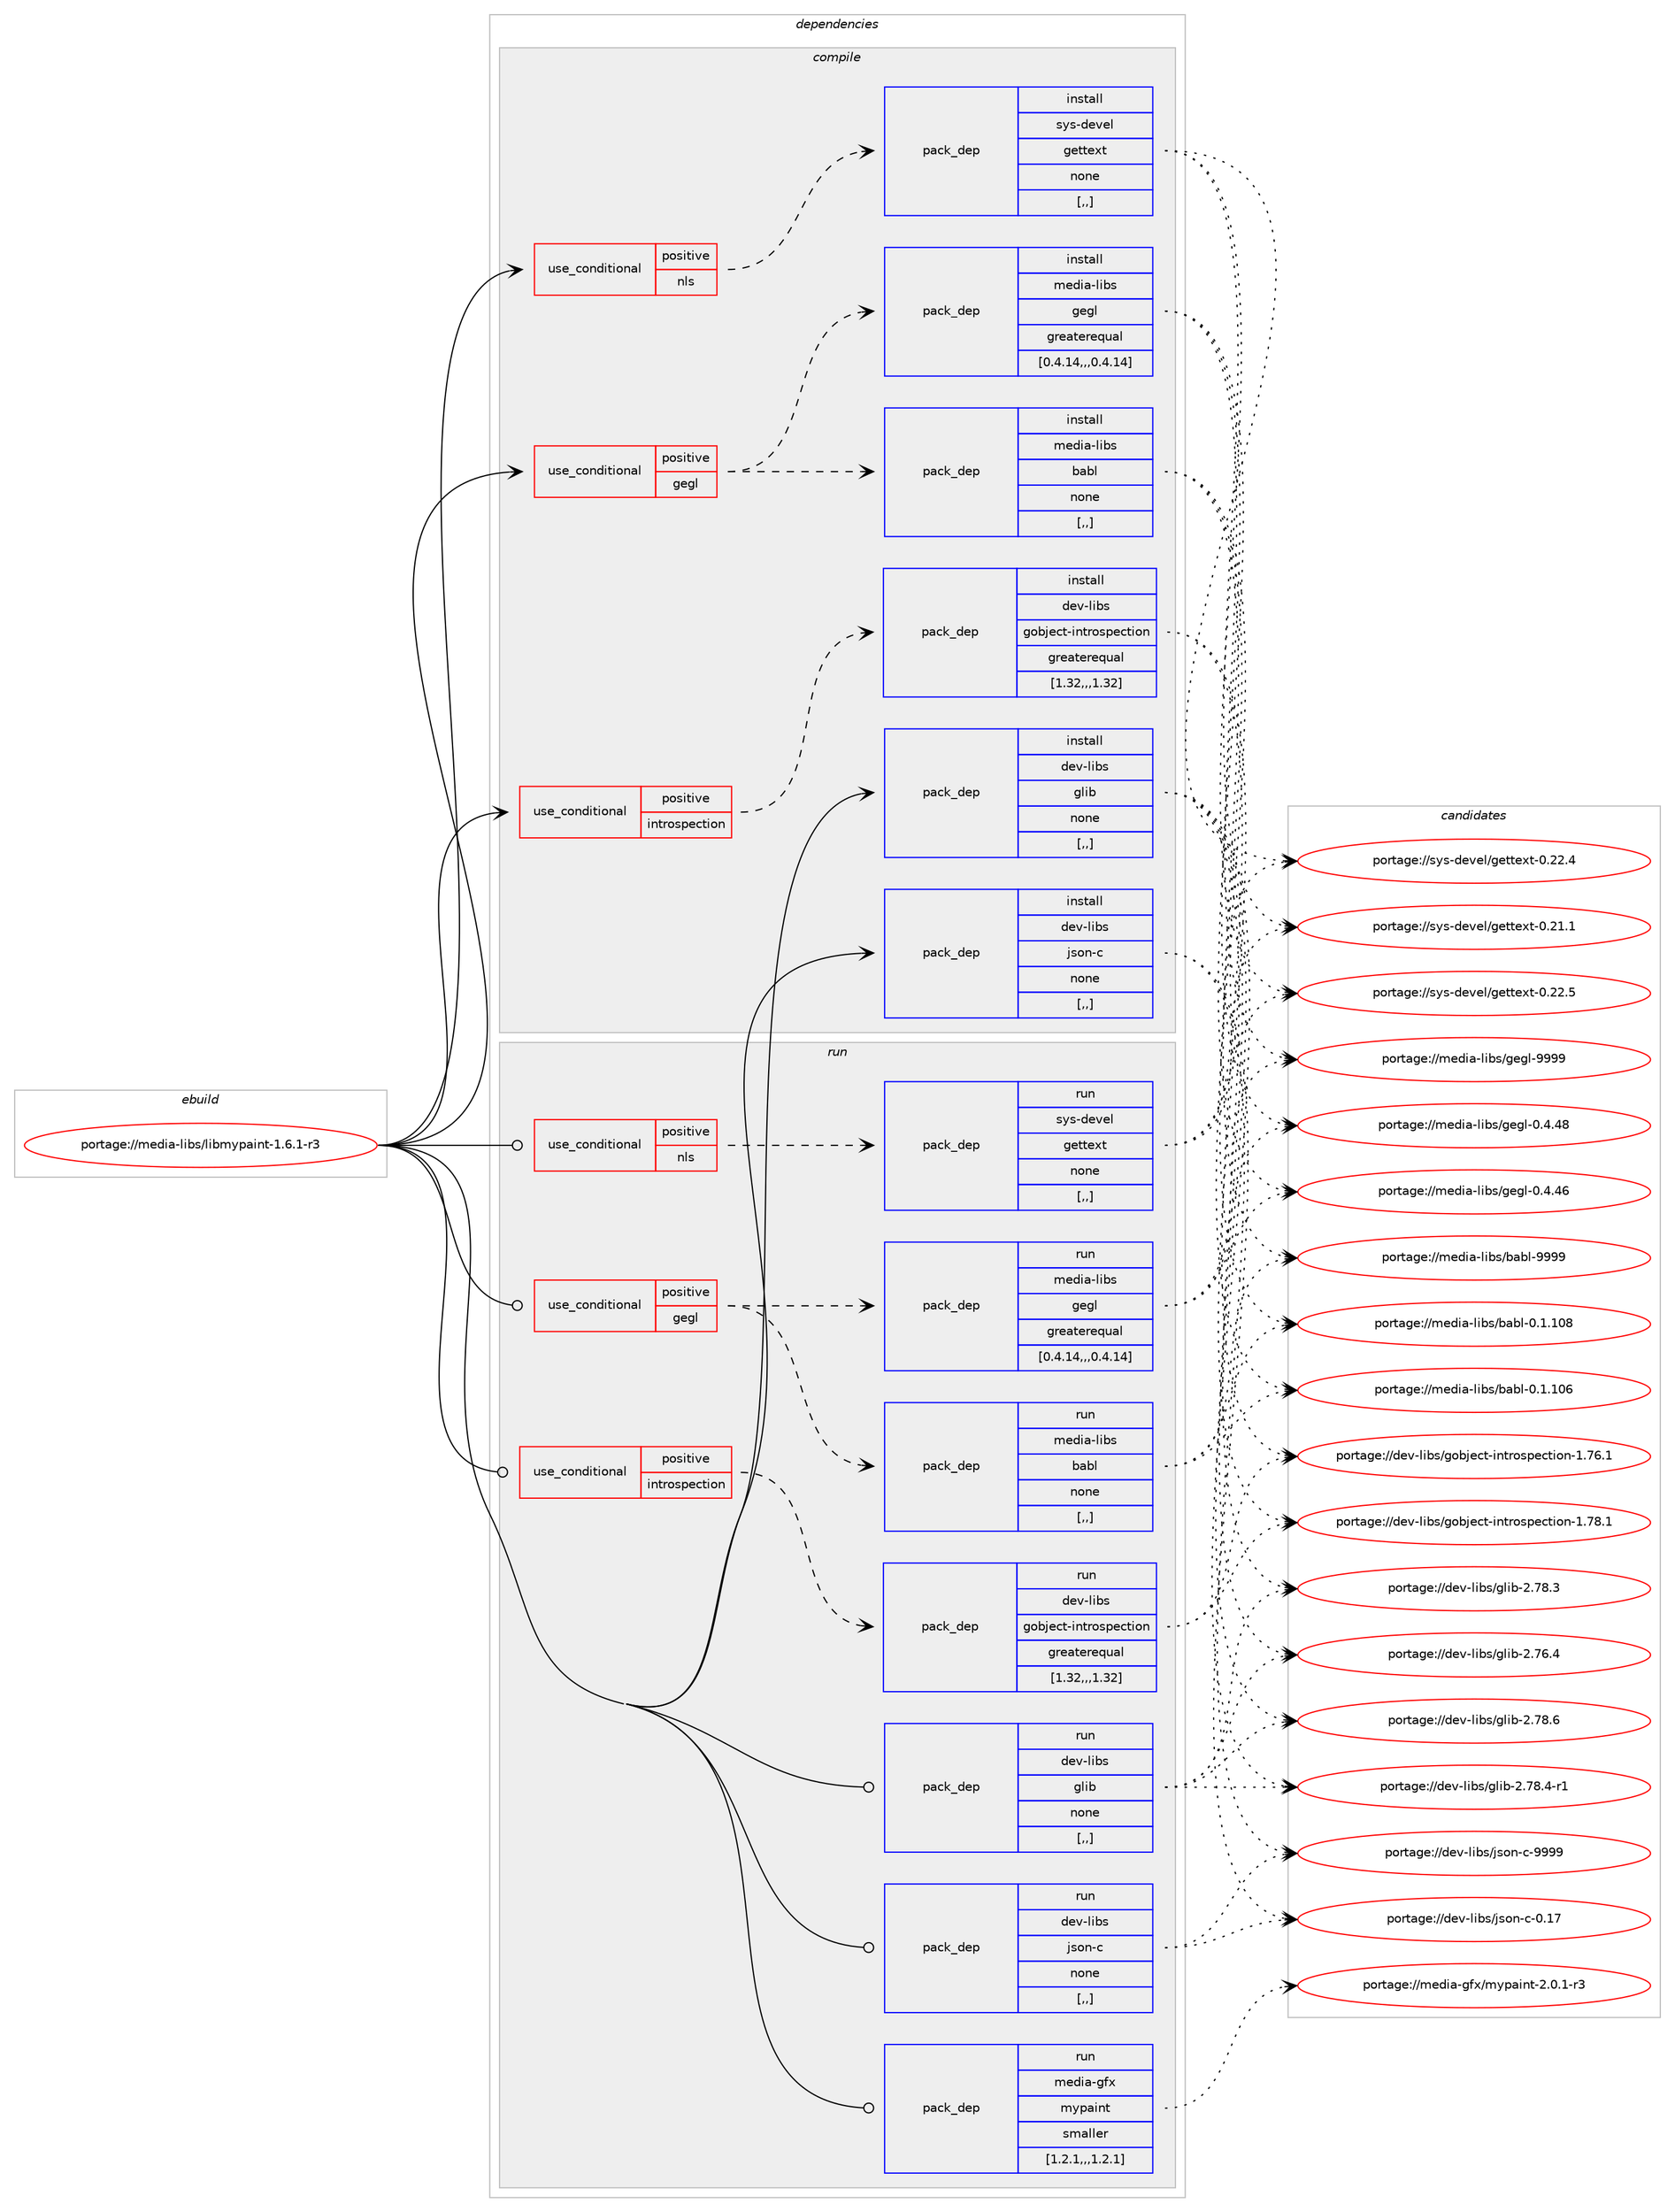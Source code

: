 digraph prolog {

# *************
# Graph options
# *************

newrank=true;
concentrate=true;
compound=true;
graph [rankdir=LR,fontname=Helvetica,fontsize=10,ranksep=1.5];#, ranksep=2.5, nodesep=0.2];
edge  [arrowhead=vee];
node  [fontname=Helvetica,fontsize=10];

# **********
# The ebuild
# **********

subgraph cluster_leftcol {
color=gray;
label=<<i>ebuild</i>>;
id [label="portage://media-libs/libmypaint-1.6.1-r3", color=red, width=4, href="../media-libs/libmypaint-1.6.1-r3.svg"];
}

# ****************
# The dependencies
# ****************

subgraph cluster_midcol {
color=gray;
label=<<i>dependencies</i>>;
subgraph cluster_compile {
fillcolor="#eeeeee";
style=filled;
label=<<i>compile</i>>;
subgraph cond75715 {
dependency299807 [label=<<TABLE BORDER="0" CELLBORDER="1" CELLSPACING="0" CELLPADDING="4"><TR><TD ROWSPAN="3" CELLPADDING="10">use_conditional</TD></TR><TR><TD>positive</TD></TR><TR><TD>gegl</TD></TR></TABLE>>, shape=none, color=red];
subgraph pack221730 {
dependency299808 [label=<<TABLE BORDER="0" CELLBORDER="1" CELLSPACING="0" CELLPADDING="4" WIDTH="220"><TR><TD ROWSPAN="6" CELLPADDING="30">pack_dep</TD></TR><TR><TD WIDTH="110">install</TD></TR><TR><TD>media-libs</TD></TR><TR><TD>babl</TD></TR><TR><TD>none</TD></TR><TR><TD>[,,]</TD></TR></TABLE>>, shape=none, color=blue];
}
dependency299807:e -> dependency299808:w [weight=20,style="dashed",arrowhead="vee"];
subgraph pack221731 {
dependency299809 [label=<<TABLE BORDER="0" CELLBORDER="1" CELLSPACING="0" CELLPADDING="4" WIDTH="220"><TR><TD ROWSPAN="6" CELLPADDING="30">pack_dep</TD></TR><TR><TD WIDTH="110">install</TD></TR><TR><TD>media-libs</TD></TR><TR><TD>gegl</TD></TR><TR><TD>greaterequal</TD></TR><TR><TD>[0.4.14,,,0.4.14]</TD></TR></TABLE>>, shape=none, color=blue];
}
dependency299807:e -> dependency299809:w [weight=20,style="dashed",arrowhead="vee"];
}
id:e -> dependency299807:w [weight=20,style="solid",arrowhead="vee"];
subgraph cond75716 {
dependency299810 [label=<<TABLE BORDER="0" CELLBORDER="1" CELLSPACING="0" CELLPADDING="4"><TR><TD ROWSPAN="3" CELLPADDING="10">use_conditional</TD></TR><TR><TD>positive</TD></TR><TR><TD>introspection</TD></TR></TABLE>>, shape=none, color=red];
subgraph pack221732 {
dependency299811 [label=<<TABLE BORDER="0" CELLBORDER="1" CELLSPACING="0" CELLPADDING="4" WIDTH="220"><TR><TD ROWSPAN="6" CELLPADDING="30">pack_dep</TD></TR><TR><TD WIDTH="110">install</TD></TR><TR><TD>dev-libs</TD></TR><TR><TD>gobject-introspection</TD></TR><TR><TD>greaterequal</TD></TR><TR><TD>[1.32,,,1.32]</TD></TR></TABLE>>, shape=none, color=blue];
}
dependency299810:e -> dependency299811:w [weight=20,style="dashed",arrowhead="vee"];
}
id:e -> dependency299810:w [weight=20,style="solid",arrowhead="vee"];
subgraph cond75717 {
dependency299812 [label=<<TABLE BORDER="0" CELLBORDER="1" CELLSPACING="0" CELLPADDING="4"><TR><TD ROWSPAN="3" CELLPADDING="10">use_conditional</TD></TR><TR><TD>positive</TD></TR><TR><TD>nls</TD></TR></TABLE>>, shape=none, color=red];
subgraph pack221733 {
dependency299813 [label=<<TABLE BORDER="0" CELLBORDER="1" CELLSPACING="0" CELLPADDING="4" WIDTH="220"><TR><TD ROWSPAN="6" CELLPADDING="30">pack_dep</TD></TR><TR><TD WIDTH="110">install</TD></TR><TR><TD>sys-devel</TD></TR><TR><TD>gettext</TD></TR><TR><TD>none</TD></TR><TR><TD>[,,]</TD></TR></TABLE>>, shape=none, color=blue];
}
dependency299812:e -> dependency299813:w [weight=20,style="dashed",arrowhead="vee"];
}
id:e -> dependency299812:w [weight=20,style="solid",arrowhead="vee"];
subgraph pack221734 {
dependency299814 [label=<<TABLE BORDER="0" CELLBORDER="1" CELLSPACING="0" CELLPADDING="4" WIDTH="220"><TR><TD ROWSPAN="6" CELLPADDING="30">pack_dep</TD></TR><TR><TD WIDTH="110">install</TD></TR><TR><TD>dev-libs</TD></TR><TR><TD>glib</TD></TR><TR><TD>none</TD></TR><TR><TD>[,,]</TD></TR></TABLE>>, shape=none, color=blue];
}
id:e -> dependency299814:w [weight=20,style="solid",arrowhead="vee"];
subgraph pack221735 {
dependency299815 [label=<<TABLE BORDER="0" CELLBORDER="1" CELLSPACING="0" CELLPADDING="4" WIDTH="220"><TR><TD ROWSPAN="6" CELLPADDING="30">pack_dep</TD></TR><TR><TD WIDTH="110">install</TD></TR><TR><TD>dev-libs</TD></TR><TR><TD>json-c</TD></TR><TR><TD>none</TD></TR><TR><TD>[,,]</TD></TR></TABLE>>, shape=none, color=blue];
}
id:e -> dependency299815:w [weight=20,style="solid",arrowhead="vee"];
}
subgraph cluster_compileandrun {
fillcolor="#eeeeee";
style=filled;
label=<<i>compile and run</i>>;
}
subgraph cluster_run {
fillcolor="#eeeeee";
style=filled;
label=<<i>run</i>>;
subgraph cond75718 {
dependency299816 [label=<<TABLE BORDER="0" CELLBORDER="1" CELLSPACING="0" CELLPADDING="4"><TR><TD ROWSPAN="3" CELLPADDING="10">use_conditional</TD></TR><TR><TD>positive</TD></TR><TR><TD>gegl</TD></TR></TABLE>>, shape=none, color=red];
subgraph pack221736 {
dependency299817 [label=<<TABLE BORDER="0" CELLBORDER="1" CELLSPACING="0" CELLPADDING="4" WIDTH="220"><TR><TD ROWSPAN="6" CELLPADDING="30">pack_dep</TD></TR><TR><TD WIDTH="110">run</TD></TR><TR><TD>media-libs</TD></TR><TR><TD>babl</TD></TR><TR><TD>none</TD></TR><TR><TD>[,,]</TD></TR></TABLE>>, shape=none, color=blue];
}
dependency299816:e -> dependency299817:w [weight=20,style="dashed",arrowhead="vee"];
subgraph pack221737 {
dependency299818 [label=<<TABLE BORDER="0" CELLBORDER="1" CELLSPACING="0" CELLPADDING="4" WIDTH="220"><TR><TD ROWSPAN="6" CELLPADDING="30">pack_dep</TD></TR><TR><TD WIDTH="110">run</TD></TR><TR><TD>media-libs</TD></TR><TR><TD>gegl</TD></TR><TR><TD>greaterequal</TD></TR><TR><TD>[0.4.14,,,0.4.14]</TD></TR></TABLE>>, shape=none, color=blue];
}
dependency299816:e -> dependency299818:w [weight=20,style="dashed",arrowhead="vee"];
}
id:e -> dependency299816:w [weight=20,style="solid",arrowhead="odot"];
subgraph cond75719 {
dependency299819 [label=<<TABLE BORDER="0" CELLBORDER="1" CELLSPACING="0" CELLPADDING="4"><TR><TD ROWSPAN="3" CELLPADDING="10">use_conditional</TD></TR><TR><TD>positive</TD></TR><TR><TD>introspection</TD></TR></TABLE>>, shape=none, color=red];
subgraph pack221738 {
dependency299820 [label=<<TABLE BORDER="0" CELLBORDER="1" CELLSPACING="0" CELLPADDING="4" WIDTH="220"><TR><TD ROWSPAN="6" CELLPADDING="30">pack_dep</TD></TR><TR><TD WIDTH="110">run</TD></TR><TR><TD>dev-libs</TD></TR><TR><TD>gobject-introspection</TD></TR><TR><TD>greaterequal</TD></TR><TR><TD>[1.32,,,1.32]</TD></TR></TABLE>>, shape=none, color=blue];
}
dependency299819:e -> dependency299820:w [weight=20,style="dashed",arrowhead="vee"];
}
id:e -> dependency299819:w [weight=20,style="solid",arrowhead="odot"];
subgraph cond75720 {
dependency299821 [label=<<TABLE BORDER="0" CELLBORDER="1" CELLSPACING="0" CELLPADDING="4"><TR><TD ROWSPAN="3" CELLPADDING="10">use_conditional</TD></TR><TR><TD>positive</TD></TR><TR><TD>nls</TD></TR></TABLE>>, shape=none, color=red];
subgraph pack221739 {
dependency299822 [label=<<TABLE BORDER="0" CELLBORDER="1" CELLSPACING="0" CELLPADDING="4" WIDTH="220"><TR><TD ROWSPAN="6" CELLPADDING="30">pack_dep</TD></TR><TR><TD WIDTH="110">run</TD></TR><TR><TD>sys-devel</TD></TR><TR><TD>gettext</TD></TR><TR><TD>none</TD></TR><TR><TD>[,,]</TD></TR></TABLE>>, shape=none, color=blue];
}
dependency299821:e -> dependency299822:w [weight=20,style="dashed",arrowhead="vee"];
}
id:e -> dependency299821:w [weight=20,style="solid",arrowhead="odot"];
subgraph pack221740 {
dependency299823 [label=<<TABLE BORDER="0" CELLBORDER="1" CELLSPACING="0" CELLPADDING="4" WIDTH="220"><TR><TD ROWSPAN="6" CELLPADDING="30">pack_dep</TD></TR><TR><TD WIDTH="110">run</TD></TR><TR><TD>dev-libs</TD></TR><TR><TD>glib</TD></TR><TR><TD>none</TD></TR><TR><TD>[,,]</TD></TR></TABLE>>, shape=none, color=blue];
}
id:e -> dependency299823:w [weight=20,style="solid",arrowhead="odot"];
subgraph pack221741 {
dependency299824 [label=<<TABLE BORDER="0" CELLBORDER="1" CELLSPACING="0" CELLPADDING="4" WIDTH="220"><TR><TD ROWSPAN="6" CELLPADDING="30">pack_dep</TD></TR><TR><TD WIDTH="110">run</TD></TR><TR><TD>dev-libs</TD></TR><TR><TD>json-c</TD></TR><TR><TD>none</TD></TR><TR><TD>[,,]</TD></TR></TABLE>>, shape=none, color=blue];
}
id:e -> dependency299824:w [weight=20,style="solid",arrowhead="odot"];
subgraph pack221742 {
dependency299825 [label=<<TABLE BORDER="0" CELLBORDER="1" CELLSPACING="0" CELLPADDING="4" WIDTH="220"><TR><TD ROWSPAN="6" CELLPADDING="30">pack_dep</TD></TR><TR><TD WIDTH="110">run</TD></TR><TR><TD>media-gfx</TD></TR><TR><TD>mypaint</TD></TR><TR><TD>smaller</TD></TR><TR><TD>[1.2.1,,,1.2.1]</TD></TR></TABLE>>, shape=none, color=blue];
}
id:e -> dependency299825:w [weight=20,style="solid",arrowhead="odot"];
}
}

# **************
# The candidates
# **************

subgraph cluster_choices {
rank=same;
color=gray;
label=<<i>candidates</i>>;

subgraph choice221730 {
color=black;
nodesep=1;
choice109101100105974510810598115479897981084557575757 [label="portage://media-libs/babl-9999", color=red, width=4,href="../media-libs/babl-9999.svg"];
choice109101100105974510810598115479897981084548464946494856 [label="portage://media-libs/babl-0.1.108", color=red, width=4,href="../media-libs/babl-0.1.108.svg"];
choice109101100105974510810598115479897981084548464946494854 [label="portage://media-libs/babl-0.1.106", color=red, width=4,href="../media-libs/babl-0.1.106.svg"];
dependency299808:e -> choice109101100105974510810598115479897981084557575757:w [style=dotted,weight="100"];
dependency299808:e -> choice109101100105974510810598115479897981084548464946494856:w [style=dotted,weight="100"];
dependency299808:e -> choice109101100105974510810598115479897981084548464946494854:w [style=dotted,weight="100"];
}
subgraph choice221731 {
color=black;
nodesep=1;
choice109101100105974510810598115471031011031084557575757 [label="portage://media-libs/gegl-9999", color=red, width=4,href="../media-libs/gegl-9999.svg"];
choice1091011001059745108105981154710310110310845484652465256 [label="portage://media-libs/gegl-0.4.48", color=red, width=4,href="../media-libs/gegl-0.4.48.svg"];
choice1091011001059745108105981154710310110310845484652465254 [label="portage://media-libs/gegl-0.4.46", color=red, width=4,href="../media-libs/gegl-0.4.46.svg"];
dependency299809:e -> choice109101100105974510810598115471031011031084557575757:w [style=dotted,weight="100"];
dependency299809:e -> choice1091011001059745108105981154710310110310845484652465256:w [style=dotted,weight="100"];
dependency299809:e -> choice1091011001059745108105981154710310110310845484652465254:w [style=dotted,weight="100"];
}
subgraph choice221732 {
color=black;
nodesep=1;
choice1001011184510810598115471031119810610199116451051101161141111151121019911610511111045494655564649 [label="portage://dev-libs/gobject-introspection-1.78.1", color=red, width=4,href="../dev-libs/gobject-introspection-1.78.1.svg"];
choice1001011184510810598115471031119810610199116451051101161141111151121019911610511111045494655544649 [label="portage://dev-libs/gobject-introspection-1.76.1", color=red, width=4,href="../dev-libs/gobject-introspection-1.76.1.svg"];
dependency299811:e -> choice1001011184510810598115471031119810610199116451051101161141111151121019911610511111045494655564649:w [style=dotted,weight="100"];
dependency299811:e -> choice1001011184510810598115471031119810610199116451051101161141111151121019911610511111045494655544649:w [style=dotted,weight="100"];
}
subgraph choice221733 {
color=black;
nodesep=1;
choice115121115451001011181011084710310111611610112011645484650504653 [label="portage://sys-devel/gettext-0.22.5", color=red, width=4,href="../sys-devel/gettext-0.22.5.svg"];
choice115121115451001011181011084710310111611610112011645484650504652 [label="portage://sys-devel/gettext-0.22.4", color=red, width=4,href="../sys-devel/gettext-0.22.4.svg"];
choice115121115451001011181011084710310111611610112011645484650494649 [label="portage://sys-devel/gettext-0.21.1", color=red, width=4,href="../sys-devel/gettext-0.21.1.svg"];
dependency299813:e -> choice115121115451001011181011084710310111611610112011645484650504653:w [style=dotted,weight="100"];
dependency299813:e -> choice115121115451001011181011084710310111611610112011645484650504652:w [style=dotted,weight="100"];
dependency299813:e -> choice115121115451001011181011084710310111611610112011645484650494649:w [style=dotted,weight="100"];
}
subgraph choice221734 {
color=black;
nodesep=1;
choice1001011184510810598115471031081059845504655564654 [label="portage://dev-libs/glib-2.78.6", color=red, width=4,href="../dev-libs/glib-2.78.6.svg"];
choice10010111845108105981154710310810598455046555646524511449 [label="portage://dev-libs/glib-2.78.4-r1", color=red, width=4,href="../dev-libs/glib-2.78.4-r1.svg"];
choice1001011184510810598115471031081059845504655564651 [label="portage://dev-libs/glib-2.78.3", color=red, width=4,href="../dev-libs/glib-2.78.3.svg"];
choice1001011184510810598115471031081059845504655544652 [label="portage://dev-libs/glib-2.76.4", color=red, width=4,href="../dev-libs/glib-2.76.4.svg"];
dependency299814:e -> choice1001011184510810598115471031081059845504655564654:w [style=dotted,weight="100"];
dependency299814:e -> choice10010111845108105981154710310810598455046555646524511449:w [style=dotted,weight="100"];
dependency299814:e -> choice1001011184510810598115471031081059845504655564651:w [style=dotted,weight="100"];
dependency299814:e -> choice1001011184510810598115471031081059845504655544652:w [style=dotted,weight="100"];
}
subgraph choice221735 {
color=black;
nodesep=1;
choice10010111845108105981154710611511111045994557575757 [label="portage://dev-libs/json-c-9999", color=red, width=4,href="../dev-libs/json-c-9999.svg"];
choice10010111845108105981154710611511111045994548464955 [label="portage://dev-libs/json-c-0.17", color=red, width=4,href="../dev-libs/json-c-0.17.svg"];
dependency299815:e -> choice10010111845108105981154710611511111045994557575757:w [style=dotted,weight="100"];
dependency299815:e -> choice10010111845108105981154710611511111045994548464955:w [style=dotted,weight="100"];
}
subgraph choice221736 {
color=black;
nodesep=1;
choice109101100105974510810598115479897981084557575757 [label="portage://media-libs/babl-9999", color=red, width=4,href="../media-libs/babl-9999.svg"];
choice109101100105974510810598115479897981084548464946494856 [label="portage://media-libs/babl-0.1.108", color=red, width=4,href="../media-libs/babl-0.1.108.svg"];
choice109101100105974510810598115479897981084548464946494854 [label="portage://media-libs/babl-0.1.106", color=red, width=4,href="../media-libs/babl-0.1.106.svg"];
dependency299817:e -> choice109101100105974510810598115479897981084557575757:w [style=dotted,weight="100"];
dependency299817:e -> choice109101100105974510810598115479897981084548464946494856:w [style=dotted,weight="100"];
dependency299817:e -> choice109101100105974510810598115479897981084548464946494854:w [style=dotted,weight="100"];
}
subgraph choice221737 {
color=black;
nodesep=1;
choice109101100105974510810598115471031011031084557575757 [label="portage://media-libs/gegl-9999", color=red, width=4,href="../media-libs/gegl-9999.svg"];
choice1091011001059745108105981154710310110310845484652465256 [label="portage://media-libs/gegl-0.4.48", color=red, width=4,href="../media-libs/gegl-0.4.48.svg"];
choice1091011001059745108105981154710310110310845484652465254 [label="portage://media-libs/gegl-0.4.46", color=red, width=4,href="../media-libs/gegl-0.4.46.svg"];
dependency299818:e -> choice109101100105974510810598115471031011031084557575757:w [style=dotted,weight="100"];
dependency299818:e -> choice1091011001059745108105981154710310110310845484652465256:w [style=dotted,weight="100"];
dependency299818:e -> choice1091011001059745108105981154710310110310845484652465254:w [style=dotted,weight="100"];
}
subgraph choice221738 {
color=black;
nodesep=1;
choice1001011184510810598115471031119810610199116451051101161141111151121019911610511111045494655564649 [label="portage://dev-libs/gobject-introspection-1.78.1", color=red, width=4,href="../dev-libs/gobject-introspection-1.78.1.svg"];
choice1001011184510810598115471031119810610199116451051101161141111151121019911610511111045494655544649 [label="portage://dev-libs/gobject-introspection-1.76.1", color=red, width=4,href="../dev-libs/gobject-introspection-1.76.1.svg"];
dependency299820:e -> choice1001011184510810598115471031119810610199116451051101161141111151121019911610511111045494655564649:w [style=dotted,weight="100"];
dependency299820:e -> choice1001011184510810598115471031119810610199116451051101161141111151121019911610511111045494655544649:w [style=dotted,weight="100"];
}
subgraph choice221739 {
color=black;
nodesep=1;
choice115121115451001011181011084710310111611610112011645484650504653 [label="portage://sys-devel/gettext-0.22.5", color=red, width=4,href="../sys-devel/gettext-0.22.5.svg"];
choice115121115451001011181011084710310111611610112011645484650504652 [label="portage://sys-devel/gettext-0.22.4", color=red, width=4,href="../sys-devel/gettext-0.22.4.svg"];
choice115121115451001011181011084710310111611610112011645484650494649 [label="portage://sys-devel/gettext-0.21.1", color=red, width=4,href="../sys-devel/gettext-0.21.1.svg"];
dependency299822:e -> choice115121115451001011181011084710310111611610112011645484650504653:w [style=dotted,weight="100"];
dependency299822:e -> choice115121115451001011181011084710310111611610112011645484650504652:w [style=dotted,weight="100"];
dependency299822:e -> choice115121115451001011181011084710310111611610112011645484650494649:w [style=dotted,weight="100"];
}
subgraph choice221740 {
color=black;
nodesep=1;
choice1001011184510810598115471031081059845504655564654 [label="portage://dev-libs/glib-2.78.6", color=red, width=4,href="../dev-libs/glib-2.78.6.svg"];
choice10010111845108105981154710310810598455046555646524511449 [label="portage://dev-libs/glib-2.78.4-r1", color=red, width=4,href="../dev-libs/glib-2.78.4-r1.svg"];
choice1001011184510810598115471031081059845504655564651 [label="portage://dev-libs/glib-2.78.3", color=red, width=4,href="../dev-libs/glib-2.78.3.svg"];
choice1001011184510810598115471031081059845504655544652 [label="portage://dev-libs/glib-2.76.4", color=red, width=4,href="../dev-libs/glib-2.76.4.svg"];
dependency299823:e -> choice1001011184510810598115471031081059845504655564654:w [style=dotted,weight="100"];
dependency299823:e -> choice10010111845108105981154710310810598455046555646524511449:w [style=dotted,weight="100"];
dependency299823:e -> choice1001011184510810598115471031081059845504655564651:w [style=dotted,weight="100"];
dependency299823:e -> choice1001011184510810598115471031081059845504655544652:w [style=dotted,weight="100"];
}
subgraph choice221741 {
color=black;
nodesep=1;
choice10010111845108105981154710611511111045994557575757 [label="portage://dev-libs/json-c-9999", color=red, width=4,href="../dev-libs/json-c-9999.svg"];
choice10010111845108105981154710611511111045994548464955 [label="portage://dev-libs/json-c-0.17", color=red, width=4,href="../dev-libs/json-c-0.17.svg"];
dependency299824:e -> choice10010111845108105981154710611511111045994557575757:w [style=dotted,weight="100"];
dependency299824:e -> choice10010111845108105981154710611511111045994548464955:w [style=dotted,weight="100"];
}
subgraph choice221742 {
color=black;
nodesep=1;
choice109101100105974510310212047109121112971051101164550464846494511451 [label="portage://media-gfx/mypaint-2.0.1-r3", color=red, width=4,href="../media-gfx/mypaint-2.0.1-r3.svg"];
dependency299825:e -> choice109101100105974510310212047109121112971051101164550464846494511451:w [style=dotted,weight="100"];
}
}

}
